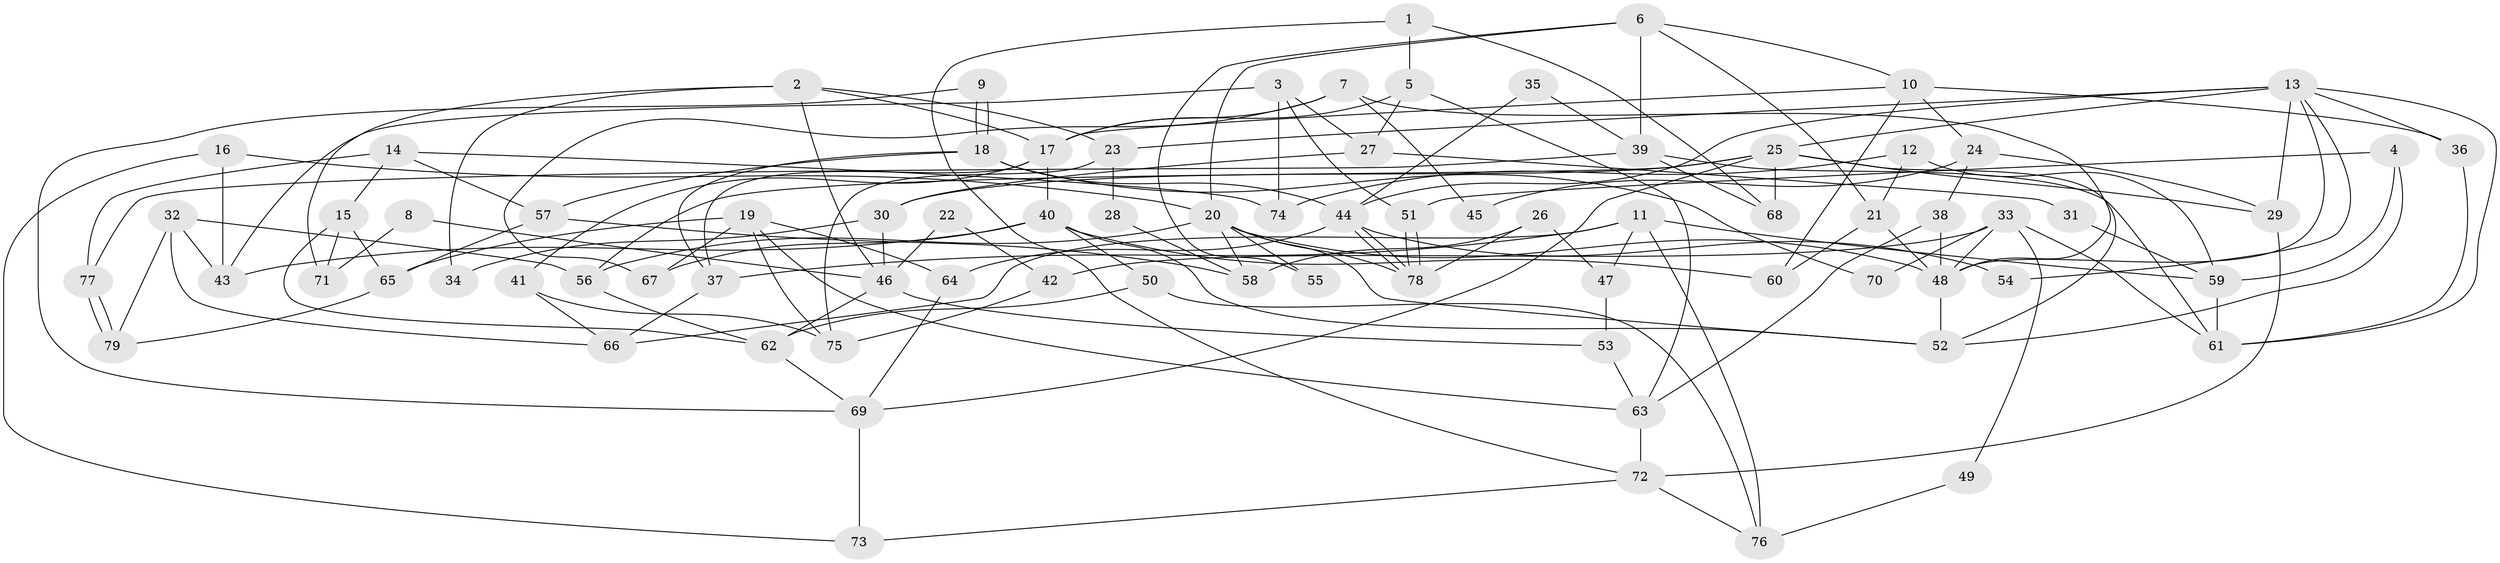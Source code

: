 // coarse degree distribution, {6: 0.16326530612244897, 10: 0.02040816326530612, 5: 0.1836734693877551, 4: 0.2653061224489796, 8: 0.061224489795918366, 2: 0.10204081632653061, 3: 0.12244897959183673, 9: 0.02040816326530612, 7: 0.04081632653061224, 12: 0.02040816326530612}
// Generated by graph-tools (version 1.1) at 2025/52/02/27/25 19:52:01]
// undirected, 79 vertices, 158 edges
graph export_dot {
graph [start="1"]
  node [color=gray90,style=filled];
  1;
  2;
  3;
  4;
  5;
  6;
  7;
  8;
  9;
  10;
  11;
  12;
  13;
  14;
  15;
  16;
  17;
  18;
  19;
  20;
  21;
  22;
  23;
  24;
  25;
  26;
  27;
  28;
  29;
  30;
  31;
  32;
  33;
  34;
  35;
  36;
  37;
  38;
  39;
  40;
  41;
  42;
  43;
  44;
  45;
  46;
  47;
  48;
  49;
  50;
  51;
  52;
  53;
  54;
  55;
  56;
  57;
  58;
  59;
  60;
  61;
  62;
  63;
  64;
  65;
  66;
  67;
  68;
  69;
  70;
  71;
  72;
  73;
  74;
  75;
  76;
  77;
  78;
  79;
  1 -- 5;
  1 -- 68;
  1 -- 72;
  2 -- 46;
  2 -- 23;
  2 -- 17;
  2 -- 34;
  2 -- 71;
  3 -- 27;
  3 -- 51;
  3 -- 43;
  3 -- 74;
  4 -- 52;
  4 -- 59;
  4 -- 51;
  5 -- 17;
  5 -- 63;
  5 -- 27;
  6 -- 39;
  6 -- 21;
  6 -- 10;
  6 -- 20;
  6 -- 55;
  7 -- 17;
  7 -- 67;
  7 -- 45;
  7 -- 48;
  8 -- 46;
  8 -- 71;
  9 -- 18;
  9 -- 18;
  9 -- 69;
  10 -- 17;
  10 -- 24;
  10 -- 36;
  10 -- 60;
  11 -- 37;
  11 -- 66;
  11 -- 47;
  11 -- 59;
  11 -- 76;
  12 -- 59;
  12 -- 21;
  12 -- 74;
  13 -- 48;
  13 -- 25;
  13 -- 23;
  13 -- 29;
  13 -- 36;
  13 -- 44;
  13 -- 54;
  13 -- 61;
  14 -- 74;
  14 -- 15;
  14 -- 57;
  14 -- 77;
  15 -- 62;
  15 -- 65;
  15 -- 71;
  16 -- 73;
  16 -- 20;
  16 -- 43;
  17 -- 40;
  17 -- 37;
  17 -- 41;
  18 -- 44;
  18 -- 37;
  18 -- 57;
  18 -- 70;
  19 -- 64;
  19 -- 65;
  19 -- 63;
  19 -- 67;
  19 -- 75;
  20 -- 78;
  20 -- 48;
  20 -- 52;
  20 -- 55;
  20 -- 56;
  20 -- 58;
  21 -- 60;
  21 -- 48;
  22 -- 42;
  22 -- 46;
  23 -- 75;
  23 -- 28;
  24 -- 29;
  24 -- 38;
  24 -- 45;
  25 -- 52;
  25 -- 29;
  25 -- 30;
  25 -- 56;
  25 -- 68;
  25 -- 69;
  26 -- 58;
  26 -- 78;
  26 -- 47;
  27 -- 30;
  27 -- 31;
  28 -- 58;
  29 -- 72;
  30 -- 46;
  30 -- 34;
  31 -- 59;
  32 -- 56;
  32 -- 43;
  32 -- 66;
  32 -- 79;
  33 -- 61;
  33 -- 48;
  33 -- 42;
  33 -- 49;
  33 -- 70;
  35 -- 39;
  35 -- 44;
  36 -- 61;
  37 -- 66;
  38 -- 48;
  38 -- 63;
  39 -- 61;
  39 -- 77;
  39 -- 68;
  40 -- 52;
  40 -- 43;
  40 -- 50;
  40 -- 60;
  40 -- 67;
  41 -- 66;
  41 -- 75;
  42 -- 75;
  44 -- 78;
  44 -- 78;
  44 -- 54;
  44 -- 64;
  46 -- 53;
  46 -- 62;
  47 -- 53;
  48 -- 52;
  49 -- 76;
  50 -- 76;
  50 -- 62;
  51 -- 78;
  51 -- 78;
  53 -- 63;
  56 -- 62;
  57 -- 58;
  57 -- 65;
  59 -- 61;
  62 -- 69;
  63 -- 72;
  64 -- 69;
  65 -- 79;
  69 -- 73;
  72 -- 73;
  72 -- 76;
  77 -- 79;
  77 -- 79;
}
